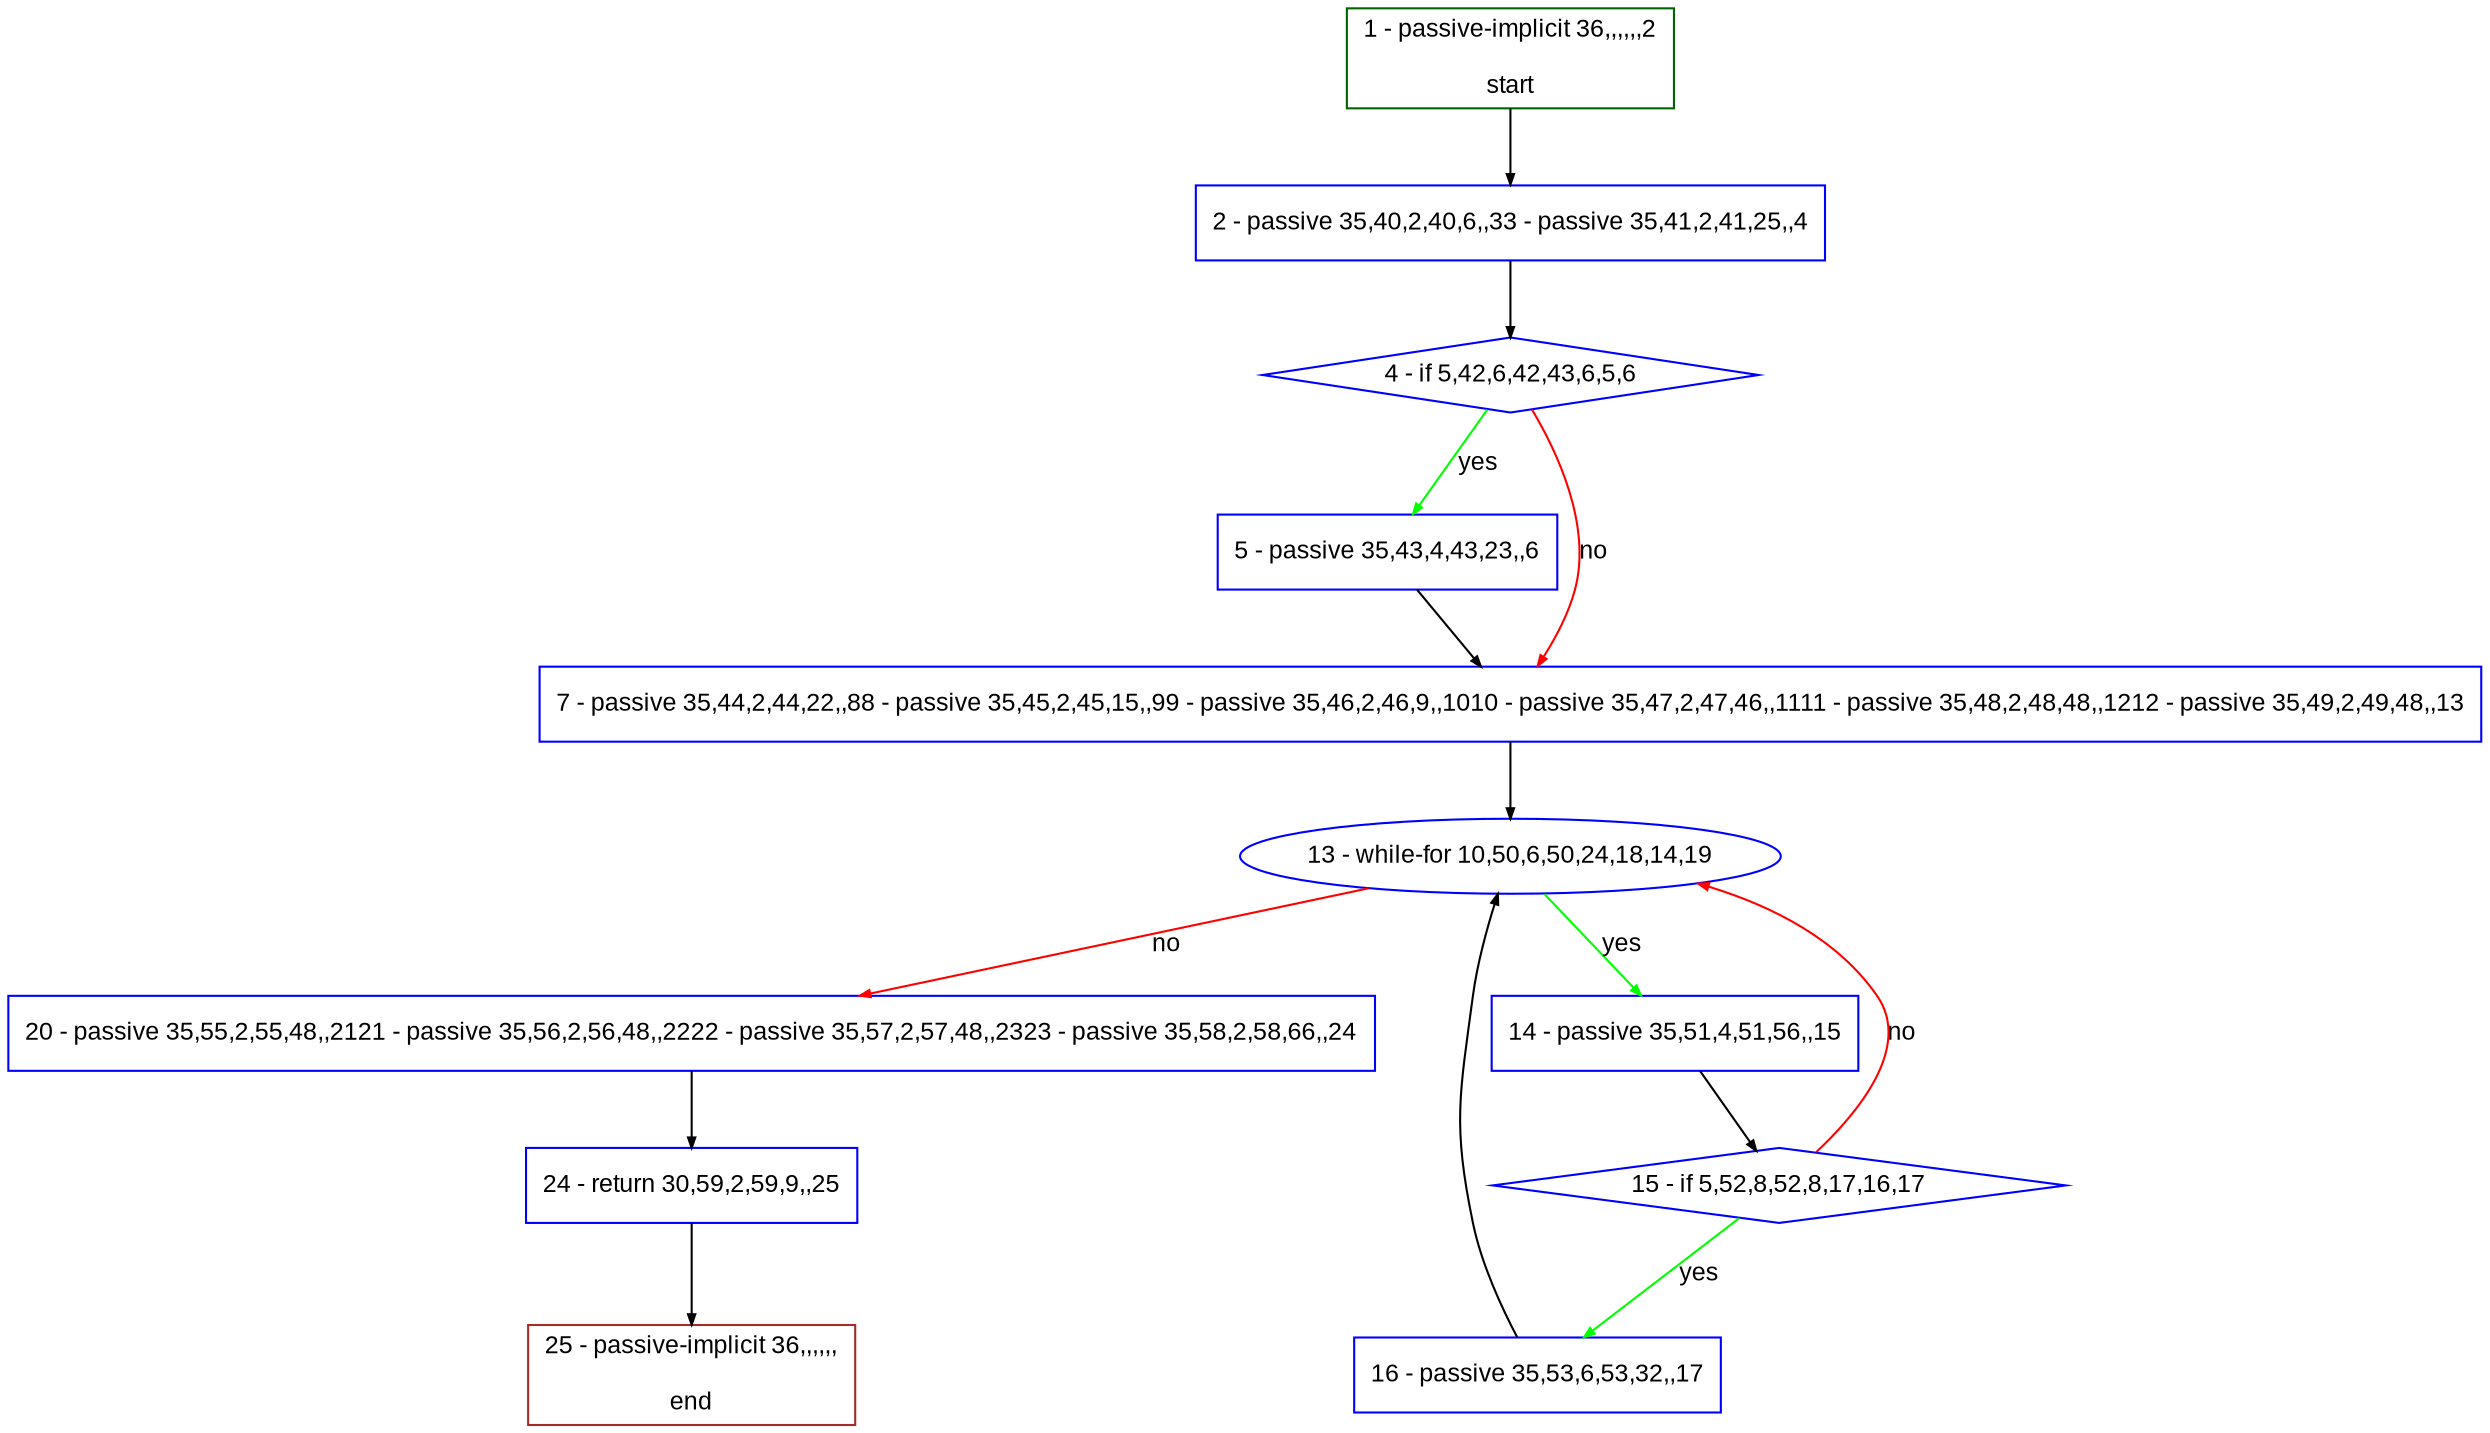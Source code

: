 digraph "" {
  graph [pack="true", label="", fontsize="12", packmode="clust", fontname="Arial", fillcolor="#FFFFCC", bgcolor="white", style="rounded,filled", compound="true"];
  node [node_initialized="no", label="", color="grey", fontsize="12", fillcolor="white", fontname="Arial", style="filled", shape="rectangle", compound="true", fixedsize="false"];
  edge [fontcolor="black", arrowhead="normal", arrowtail="none", arrowsize="0.5", ltail="", label="", color="black", fontsize="12", lhead="", fontname="Arial", dir="forward", compound="true"];
  __N1 [label="2 - passive 35,40,2,40,6,,33 - passive 35,41,2,41,25,,4", color="#0000ff", fillcolor="#ffffff", style="filled", shape="box"];
  __N2 [label="1 - passive-implicit 36,,,,,,2\n\nstart", color="#006400", fillcolor="#ffffff", style="filled", shape="box"];
  __N3 [label="4 - if 5,42,6,42,43,6,5,6", color="#0000ff", fillcolor="#ffffff", style="filled", shape="diamond"];
  __N4 [label="5 - passive 35,43,4,43,23,,6", color="#0000ff", fillcolor="#ffffff", style="filled", shape="box"];
  __N5 [label="7 - passive 35,44,2,44,22,,88 - passive 35,45,2,45,15,,99 - passive 35,46,2,46,9,,1010 - passive 35,47,2,47,46,,1111 - passive 35,48,2,48,48,,1212 - passive 35,49,2,49,48,,13", color="#0000ff", fillcolor="#ffffff", style="filled", shape="box"];
  __N6 [label="13 - while-for 10,50,6,50,24,18,14,19", color="#0000ff", fillcolor="#ffffff", style="filled", shape="oval"];
  __N7 [label="14 - passive 35,51,4,51,56,,15", color="#0000ff", fillcolor="#ffffff", style="filled", shape="box"];
  __N8 [label="20 - passive 35,55,2,55,48,,2121 - passive 35,56,2,56,48,,2222 - passive 35,57,2,57,48,,2323 - passive 35,58,2,58,66,,24", color="#0000ff", fillcolor="#ffffff", style="filled", shape="box"];
  __N9 [label="15 - if 5,52,8,52,8,17,16,17", color="#0000ff", fillcolor="#ffffff", style="filled", shape="diamond"];
  __N10 [label="16 - passive 35,53,6,53,32,,17", color="#0000ff", fillcolor="#ffffff", style="filled", shape="box"];
  __N11 [label="24 - return 30,59,2,59,9,,25", color="#0000ff", fillcolor="#ffffff", style="filled", shape="box"];
  __N12 [label="25 - passive-implicit 36,,,,,,\n\nend", color="#a52a2a", fillcolor="#ffffff", style="filled", shape="box"];
  __N2 -> __N1 [arrowhead="normal", arrowtail="none", color="#000000", label="", dir="forward"];
  __N1 -> __N3 [arrowhead="normal", arrowtail="none", color="#000000", label="", dir="forward"];
  __N3 -> __N4 [arrowhead="normal", arrowtail="none", color="#00ff00", label="yes", dir="forward"];
  __N3 -> __N5 [arrowhead="normal", arrowtail="none", color="#ff0000", label="no", dir="forward"];
  __N4 -> __N5 [arrowhead="normal", arrowtail="none", color="#000000", label="", dir="forward"];
  __N5 -> __N6 [arrowhead="normal", arrowtail="none", color="#000000", label="", dir="forward"];
  __N6 -> __N7 [arrowhead="normal", arrowtail="none", color="#00ff00", label="yes", dir="forward"];
  __N6 -> __N8 [arrowhead="normal", arrowtail="none", color="#ff0000", label="no", dir="forward"];
  __N7 -> __N9 [arrowhead="normal", arrowtail="none", color="#000000", label="", dir="forward"];
  __N9 -> __N6 [arrowhead="normal", arrowtail="none", color="#ff0000", label="no", dir="forward"];
  __N9 -> __N10 [arrowhead="normal", arrowtail="none", color="#00ff00", label="yes", dir="forward"];
  __N10 -> __N6 [arrowhead="normal", arrowtail="none", color="#000000", label="", dir="forward"];
  __N8 -> __N11 [arrowhead="normal", arrowtail="none", color="#000000", label="", dir="forward"];
  __N11 -> __N12 [arrowhead="normal", arrowtail="none", color="#000000", label="", dir="forward"];
}
